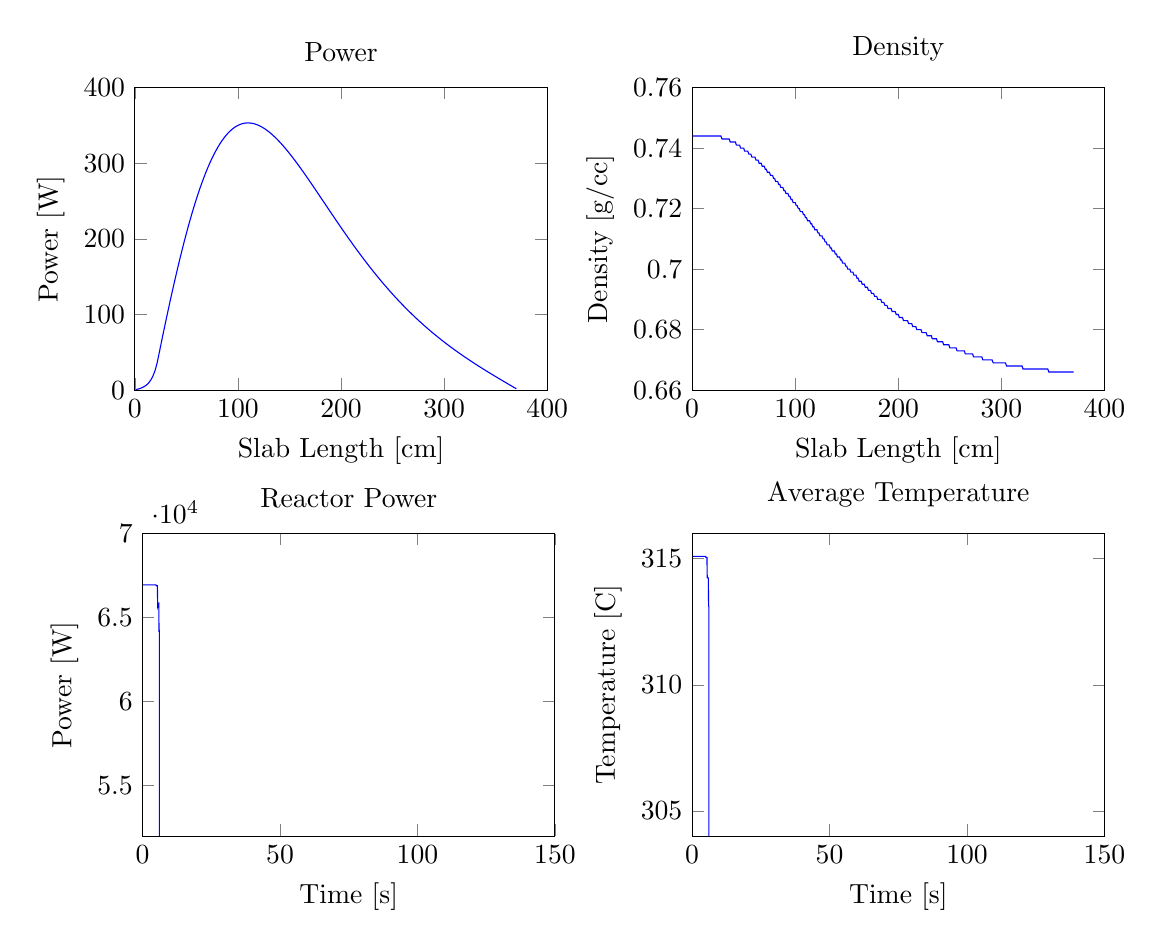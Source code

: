 % This file was created by matlab2tikz v0.1.4.
% Copyright (c) 2008--2011, Nico Schlömer <nico.schloemer@gmail.com>
% All rights reserved.
% 
% The latest updates can be retrieved from
%   http://www.mathworks.com/matlabcentral/fileexchange/22022-matlab2tikz
% where you can also make suggestions and rate matlab2tikz.
% 
\begin{tikzpicture}

\begin{axis}[%
name=plot1,
scale only axis,
width=2.062in,
height=1.513in,
xmin=0, xmax=400,
ymin=0, ymax=400,
xlabel={Slab Length [cm]},
ylabel={Power [W]},
title={Power},
axis on top]
\addplot [
color=blue,
solid
]
coordinates{
 (1,0.704)(2,1.042)(3,1.405)(4,1.803)(5,2.244)(6,2.741)(7,3.305)(8,3.95)(9,4.694)(10,5.554)(11,6.553)(12,7.717)(13,9.075)(14,10.663)(15,12.522)(16,14.701)(17,17.256)(18,20.255)(19,23.776)(20,27.912)(21,32.772)(22,38.485)(23,45.201)(24,51.885)(25,58.534)(26,65.147)(27,71.721)(28,78.254)(29,84.743)(30,91.187)(31,97.582)(32,103.927)(33,110.221)(34,116.459)(35,122.642)(36,128.766)(37,134.83)(38,140.832)(39,146.77)(40,152.642)(41,158.446)(42,164.182)(43,169.847)(44,175.439)(45,180.957)(46,186.4)(47,191.766)(48,197.055)(49,202.263)(50,207.391)(51,212.437)(52,217.401)(53,222.28)(54,227.074)(55,231.782)(56,236.403)(57,240.937)(58,245.382)(59,249.738)(60,254.004)(61,258.179)(62,262.264)(63,266.257)(64,270.158)(65,273.967)(66,277.684)(67,281.308)(68,284.838)(69,288.276)(70,291.62)(71,294.871)(72,298.029)(73,301.094)(74,304.065)(75,306.943)(76,309.729)(77,312.422)(78,315.023)(79,317.532)(80,319.95)(81,322.276)(82,324.512)(83,326.658)(84,328.714)(85,330.682)(86,332.561)(87,334.352)(88,336.056)(89,337.674)(90,339.206)(91,340.654)(92,342.017)(93,343.298)(94,344.496)(95,345.613)(96,346.649)(97,347.606)(98,348.484)(99,349.284)(100,350.008)(101,350.656)(102,351.23)(103,351.73)(104,352.157)(105,352.513)(106,352.799)(107,353.016)(108,353.164)(109,353.246)(110,353.261)(111,353.212)(112,353.099)(113,352.924)(114,352.687)(115,352.39)(116,352.034)(117,351.62)(118,351.15)(119,350.624)(120,350.043)(121,349.41)(122,348.724)(123,347.987)(124,347.201)(125,346.366)(126,345.483)(127,344.554)(128,343.58)(129,342.562)(130,341.501)(131,340.398)(132,339.254)(133,338.07)(134,336.848)(135,335.588)(136,334.292)(137,332.961)(138,331.595)(139,330.196)(140,328.765)(141,327.302)(142,325.809)(143,324.287)(144,322.737)(145,321.159)(146,319.555)(147,317.925)(148,316.271)(149,314.594)(150,312.894)(151,311.172)(152,309.429)(153,307.666)(154,305.884)(155,304.083)(156,302.265)(157,300.43)(158,298.58)(159,296.714)(160,294.833)(161,292.94)(162,291.033)(163,289.114)(164,287.183)(165,285.242)(166,283.291)(167,281.33)(168,279.361)(169,277.383)(170,275.398)(171,273.407)(172,271.408)(173,269.405)(174,267.396)(175,265.382)(176,263.365)(177,261.344)(178,259.32)(179,257.294)(180,255.266)(181,253.236)(182,251.205)(183,249.174)(184,247.143)(185,245.112)(186,243.082)(187,241.054)(188,239.027)(189,237.001)(190,234.979)(191,232.959)(192,230.942)(193,228.929)(194,226.919)(195,224.914)(196,222.913)(197,220.916)(198,218.925)(199,216.939)(200,214.959)(201,212.985)(202,211.016)(203,209.055)(204,207.099)(205,205.151)(206,203.21)(207,201.276)(208,199.349)(209,197.431)(210,195.52)(211,193.617)(212,191.723)(213,189.836)(214,187.959)(215,186.09)(216,184.23)(217,182.379)(218,180.537)(219,178.705)(220,176.882)(221,175.068)(222,173.264)(223,171.47)(224,169.685)(225,167.911)(226,166.146)(227,164.392)(228,162.647)(229,160.913)(230,159.189)(231,157.475)(232,155.772)(233,154.079)(234,152.396)(235,150.724)(236,149.063)(237,147.412)(238,145.771)(239,144.141)(240,142.522)(241,140.914)(242,139.316)(243,137.728)(244,136.151)(245,134.585)(246,133.03)(247,131.485)(248,129.951)(249,128.427)(250,126.914)(251,125.411)(252,123.919)(253,122.437)(254,120.966)(255,119.505)(256,118.055)(257,116.615)(258,115.185)(259,113.766)(260,112.357)(261,110.958)(262,109.569)(263,108.19)(264,106.821)(265,105.462)(266,104.113)(267,102.774)(268,101.445)(269,100.125)(270,98.815)(271,97.515)(272,96.224)(273,94.943)(274,93.671)(275,92.408)(276,91.155)(277,89.911)(278,88.675)(279,87.449)(280,86.232)(281,85.024)(282,83.824)(283,82.634)(284,81.451)(285,80.278)(286,79.113)(287,77.956)(288,76.807)(289,75.667)(290,74.535)(291,73.411)(292,72.294)(293,71.186)(294,70.085)(295,68.992)(296,67.907)(297,66.829)(298,65.759)(299,64.695)(300,63.639)(301,62.591)(302,61.549)(303,60.514)(304,59.486)(305,58.465)(306,57.45)(307,56.442)(308,55.44)(309,54.445)(310,53.456)(311,52.473)(312,51.496)(313,50.526)(314,49.561)(315,48.601)(316,47.648)(317,46.7)(318,45.758)(319,44.821)(320,43.889)(321,42.962)(322,42.041)(323,41.125)(324,40.213)(325,39.306)(326,38.404)(327,37.507)(328,36.614)(329,35.725)(330,34.841)(331,33.961)(332,33.085)(333,32.213)(334,31.345)(335,30.481)(336,29.621)(337,28.764)(338,27.91)(339,27.06)(340,26.214)(341,25.37)(342,24.53)(343,23.693)(344,22.858)(345,22.027)(346,21.198)(347,20.372)(348,19.548)(349,18.726)(350,17.907)(351,17.09)(352,16.276)(353,15.463)(354,14.652)(355,13.843)(356,13.036)(357,12.231)(358,11.427)(359,10.624)(360,9.822)(361,9.022)(362,8.223)(363,7.425)(364,6.628)(365,5.832)(366,5.037)(367,4.242)(368,3.447)(369,2.654)(370,1.86) 
};

\end{axis}

\begin{axis}[%
name=plot2,
at=(plot1.right of south east), anchor=left of south west,
scale only axis,
width=2.062in,
height=1.513in,
xmin=0, xmax=400,
ymin=0.66, ymax=0.76,
xlabel={Slab Length [cm]},
ylabel={$\text{Density [g}/\text{cc]}$},
title={Density},
axis on top]
\addplot [
color=blue,
solid
]
coordinates{
 (1,0.744)(2,0.744)(3,0.744)(4,0.744)(5,0.744)(6,0.744)(7,0.744)(8,0.744)(9,0.744)(10,0.744)(11,0.744)(12,0.744)(13,0.744)(14,0.744)(15,0.744)(16,0.744)(17,0.744)(18,0.744)(19,0.744)(20,0.744)(21,0.744)(22,0.744)(23,0.744)(24,0.744)(25,0.744)(26,0.744)(27,0.744)(28,0.744)(29,0.743)(30,0.743)(31,0.743)(32,0.743)(33,0.743)(34,0.743)(35,0.743)(36,0.743)(37,0.742)(38,0.742)(39,0.742)(40,0.742)(41,0.742)(42,0.742)(43,0.741)(44,0.741)(45,0.741)(46,0.741)(47,0.74)(48,0.74)(49,0.74)(50,0.74)(51,0.739)(52,0.739)(53,0.739)(54,0.739)(55,0.738)(56,0.738)(57,0.738)(58,0.737)(59,0.737)(60,0.737)(61,0.737)(62,0.736)(63,0.736)(64,0.736)(65,0.735)(66,0.735)(67,0.735)(68,0.734)(69,0.734)(70,0.734)(71,0.733)(72,0.733)(73,0.732)(74,0.732)(75,0.732)(76,0.731)(77,0.731)(78,0.731)(79,0.73)(80,0.73)(81,0.729)(82,0.729)(83,0.729)(84,0.728)(85,0.728)(86,0.727)(87,0.727)(88,0.727)(89,0.726)(90,0.726)(91,0.725)(92,0.725)(93,0.725)(94,0.724)(95,0.724)(96,0.723)(97,0.723)(98,0.722)(99,0.722)(100,0.722)(101,0.721)(102,0.721)(103,0.72)(104,0.72)(105,0.719)(106,0.719)(107,0.719)(108,0.718)(109,0.718)(110,0.717)(111,0.717)(112,0.716)(113,0.716)(114,0.716)(115,0.715)(116,0.715)(117,0.714)(118,0.714)(119,0.713)(120,0.713)(121,0.713)(122,0.712)(123,0.712)(124,0.711)(125,0.711)(126,0.711)(127,0.71)(128,0.71)(129,0.709)(130,0.709)(131,0.708)(132,0.708)(133,0.708)(134,0.707)(135,0.707)(136,0.706)(137,0.706)(138,0.706)(139,0.705)(140,0.705)(141,0.704)(142,0.704)(143,0.704)(144,0.703)(145,0.703)(146,0.702)(147,0.702)(148,0.702)(149,0.701)(150,0.701)(151,0.7)(152,0.7)(153,0.7)(154,0.699)(155,0.699)(156,0.699)(157,0.698)(158,0.698)(159,0.698)(160,0.697)(161,0.697)(162,0.696)(163,0.696)(164,0.696)(165,0.695)(166,0.695)(167,0.695)(168,0.694)(169,0.694)(170,0.694)(171,0.693)(172,0.693)(173,0.693)(174,0.692)(175,0.692)(176,0.692)(177,0.691)(178,0.691)(179,0.691)(180,0.69)(181,0.69)(182,0.69)(183,0.69)(184,0.689)(185,0.689)(186,0.689)(187,0.688)(188,0.688)(189,0.688)(190,0.687)(191,0.687)(192,0.687)(193,0.687)(194,0.686)(195,0.686)(196,0.686)(197,0.686)(198,0.685)(199,0.685)(200,0.685)(201,0.684)(202,0.684)(203,0.684)(204,0.684)(205,0.683)(206,0.683)(207,0.683)(208,0.683)(209,0.683)(210,0.682)(211,0.682)(212,0.682)(213,0.682)(214,0.681)(215,0.681)(216,0.681)(217,0.681)(218,0.68)(219,0.68)(220,0.68)(221,0.68)(222,0.68)(223,0.679)(224,0.679)(225,0.679)(226,0.679)(227,0.679)(228,0.678)(229,0.678)(230,0.678)(231,0.678)(232,0.678)(233,0.677)(234,0.677)(235,0.677)(236,0.677)(237,0.677)(238,0.676)(239,0.676)(240,0.676)(241,0.676)(242,0.676)(243,0.676)(244,0.675)(245,0.675)(246,0.675)(247,0.675)(248,0.675)(249,0.675)(250,0.674)(251,0.674)(252,0.674)(253,0.674)(254,0.674)(255,0.674)(256,0.674)(257,0.673)(258,0.673)(259,0.673)(260,0.673)(261,0.673)(262,0.673)(263,0.673)(264,0.673)(265,0.672)(266,0.672)(267,0.672)(268,0.672)(269,0.672)(270,0.672)(271,0.672)(272,0.672)(273,0.671)(274,0.671)(275,0.671)(276,0.671)(277,0.671)(278,0.671)(279,0.671)(280,0.671)(281,0.671)(282,0.67)(283,0.67)(284,0.67)(285,0.67)(286,0.67)(287,0.67)(288,0.67)(289,0.67)(290,0.67)(291,0.67)(292,0.669)(293,0.669)(294,0.669)(295,0.669)(296,0.669)(297,0.669)(298,0.669)(299,0.669)(300,0.669)(301,0.669)(302,0.669)(303,0.669)(304,0.669)(305,0.668)(306,0.668)(307,0.668)(308,0.668)(309,0.668)(310,0.668)(311,0.668)(312,0.668)(313,0.668)(314,0.668)(315,0.668)(316,0.668)(317,0.668)(318,0.668)(319,0.668)(320,0.668)(321,0.667)(322,0.667)(323,0.667)(324,0.667)(325,0.667)(326,0.667)(327,0.667)(328,0.667)(329,0.667)(330,0.667)(331,0.667)(332,0.667)(333,0.667)(334,0.667)(335,0.667)(336,0.667)(337,0.667)(338,0.667)(339,0.667)(340,0.667)(341,0.667)(342,0.667)(343,0.667)(344,0.667)(345,0.667)(346,0.666)(347,0.666)(348,0.666)(349,0.666)(350,0.666)(351,0.666)(352,0.666)(353,0.666)(354,0.666)(355,0.666)(356,0.666)(357,0.666)(358,0.666)(359,0.666)(360,0.666)(361,0.666)(362,0.666)(363,0.666)(364,0.666)(365,0.666)(366,0.666)(367,0.666)(368,0.666)(369,0.666)(370,0.666) 
};

\end{axis}

\begin{axis}[%
name=plot4,
at=(plot2.below south west), anchor=above north west,
scale only axis,
width=2.062in,
height=1.513in,
xmin=0, xmax=150,
ymin=304, ymax=316,
xlabel={Time [s]},
ylabel={Temperature [C]},
title={Average Temperature},
axis on top]
\addplot [
color=blue,
solid
]
coordinates{
 (0,315.093)(0.1,315.093)(0.2,315.093)(0.3,315.093)(0.4,315.093)(0.5,315.093)(0.6,315.093)(0.7,315.093)(0.8,315.093)(0.9,315.093)(1,315.093)(1.1,315.093)(1.2,315.093)(1.3,315.093)(1.4,315.093)(1.5,315.093)(1.6,315.093)(1.7,315.093)(1.8,315.093)(1.9,315.093)(2,315.093)(2.1,315.093)(2.2,315.093)(2.3,315.093)(2.4,315.093)(2.5,315.093)(2.6,315.093)(2.7,315.093)(2.8,315.093)(2.9,315.093)(3,315.093)(3.1,315.093)(3.2,315.093)(3.3,315.093)(3.4,315.093)(3.5,315.093)(3.6,315.093)(3.7,315.093)(3.8,315.093)(3.9,315.093)(4,315.093)(4.1,315.093)(4.2,315.093)(4.3,315.093)(4.4,315.093)(4.5,315.093)(4.6,315.093)(4.7,315.093)(4.8,315.093)(4.9,315.093)(5,315.055)(5.1,315.054)(5.2,315.054)(5.3,315.054)(5.4,315.054)(5.5,314.255)(5.6,314.239)(5.7,314.237)(5.8,314.236)(5.9,314.236)(6,313.123)(6.1,313.104)(6.197,9.604) 
};

\end{axis}

\begin{axis}[%
at=(plot4.left of south west), anchor=right of south east,
scale only axis,
width=2.062in,
height=1.513in,
xmin=0, xmax=150,
ymin=52000, ymax=70000,
xlabel={Time [s]},
ylabel={Power [W]},
title={Reactor Power},
axis on top]
\addplot [
color=blue,
solid
]
coordinates{
 (0,66945.4)(0.1,66945.4)(0.2,66945.4)(0.3,66945.4)(0.4,66945.4)(0.5,66945.4)(0.6,66945.4)(0.7,66945.4)(0.8,66945.4)(0.9,66945.4)(1,66945.4)(1.1,66945.4)(1.2,66945.4)(1.3,66945.4)(1.4,66945.4)(1.5,66945.4)(1.6,66945.4)(1.7,66945.4)(1.8,66945.4)(1.9,66945.4)(2,66945.4)(2.1,66945.4)(2.2,66945.4)(2.3,66945.4)(2.4,66945.4)(2.5,66945.4)(2.6,66945.4)(2.7,66945.4)(2.8,66945.4)(2.9,66945.4)(3,66945.4)(3.1,66945.4)(3.2,66945.4)(3.3,66945.4)(3.4,66945.4)(3.5,66945.4)(3.6,66945.4)(3.7,66945.4)(3.8,66945.4)(3.9,66945.4)(4,66945.4)(4.1,66945.4)(4.2,66945.4)(4.3,66945.4)(4.4,66945.4)(4.5,66945.4)(4.6,66945.4)(4.7,66945.4)(4.8,66945.4)(4.9,66945.4)(5,66890.2)(5.1,66893.5)(5.2,66894.4)(5.3,66895.2)(5.4,66896)(5.5,65709.4)(5.6,65782.5)(5.7,65802.9)(5.8,65821.9)(5.9,65840.6)(6,64146.9)(6.1,64270.5)(6.181,12271) 
};

\end{axis}
\end{tikzpicture}
